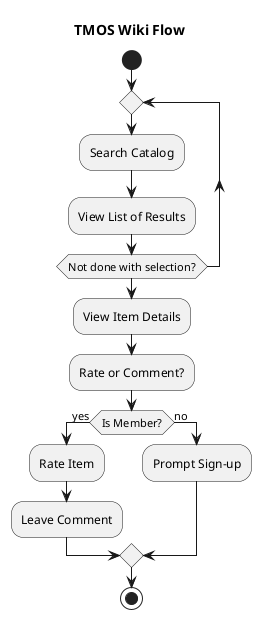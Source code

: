 @startuml
title TMOS Wiki Flow

start

repeat
  :Search Catalog;
  :View List of Results;

repeat while (Not done with selection?)

:View Item Details;
:Rate or Comment?;

if (Is Member?) then (yes)
  :Rate Item;
  :Leave Comment;
else (no)
  :Prompt Sign-up;
endif

stop
@enduml
